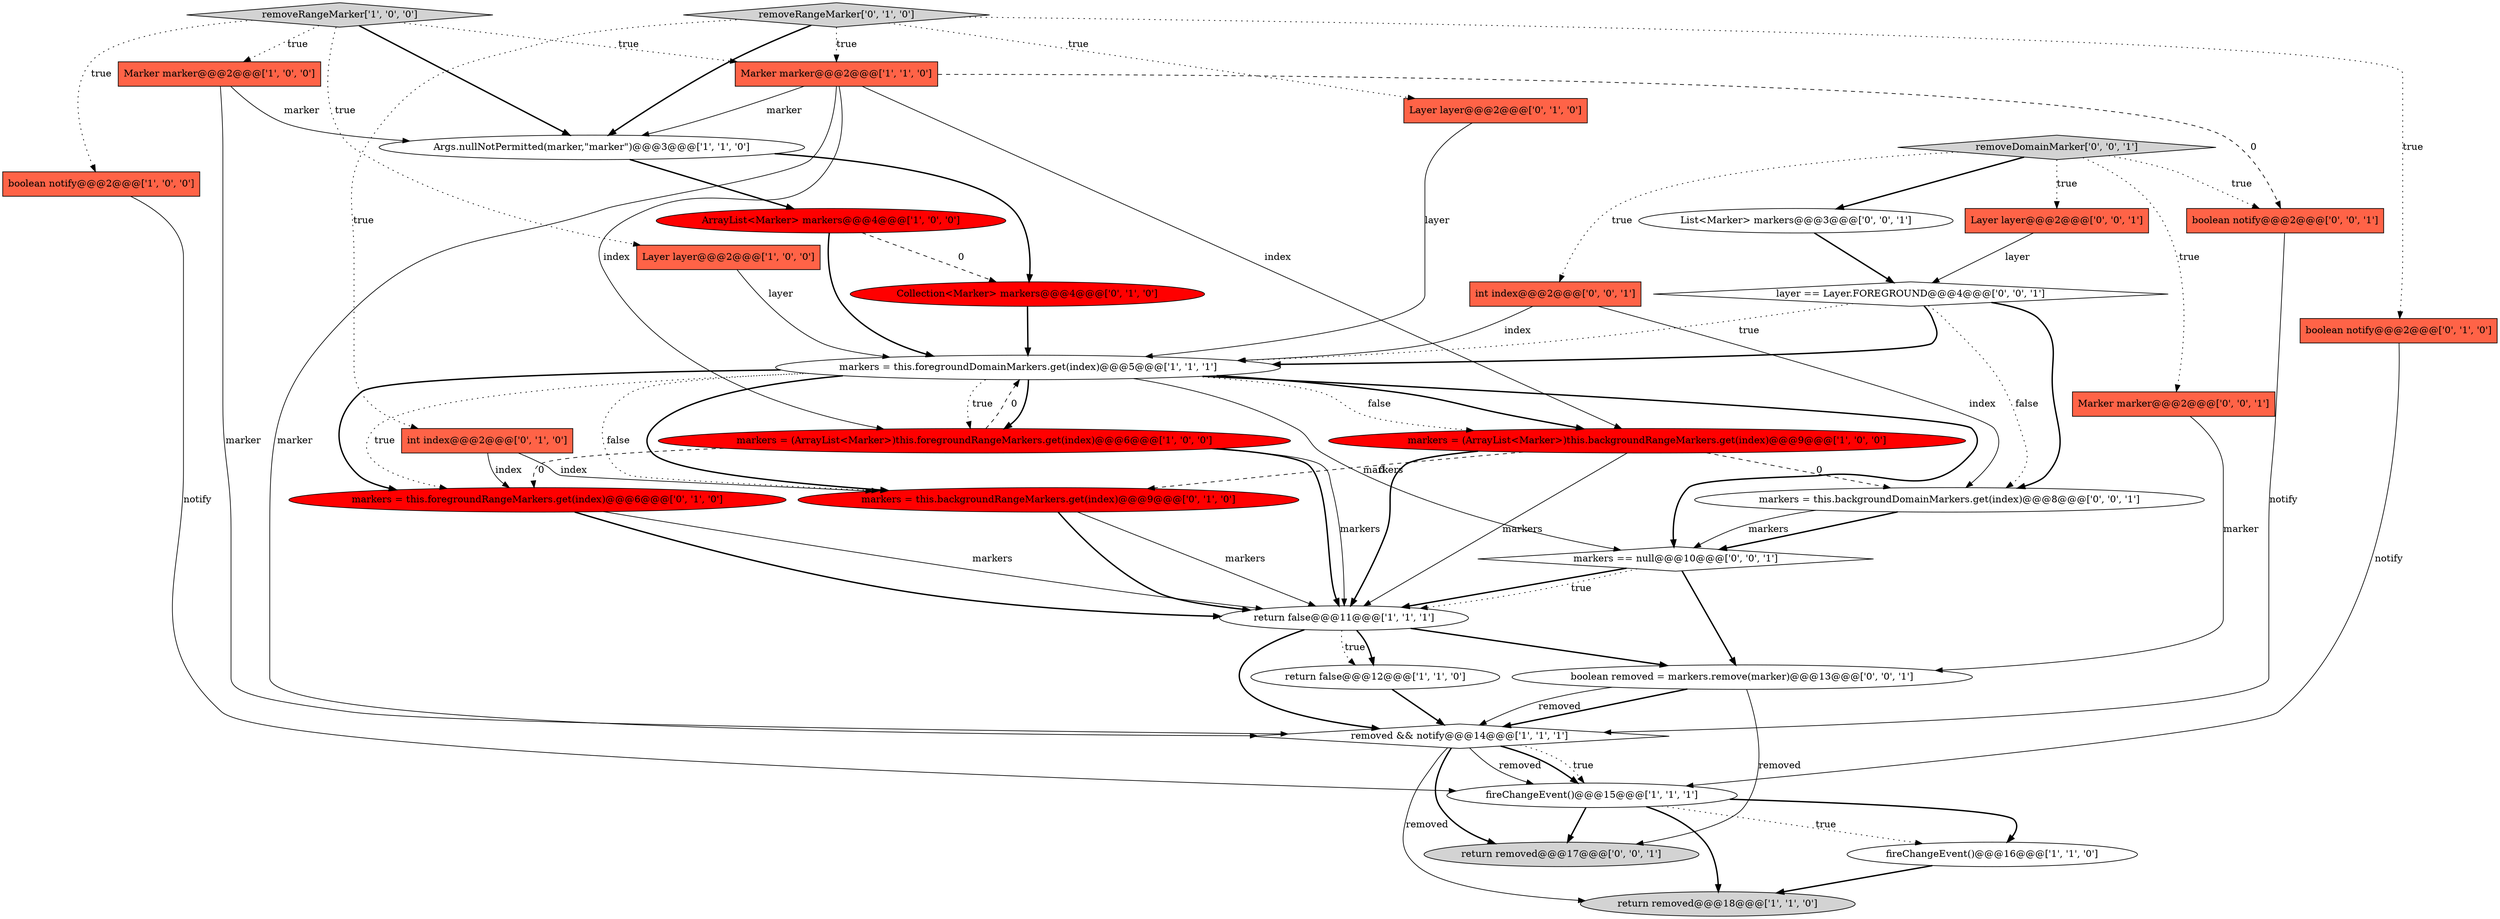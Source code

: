 digraph {
20 [style = filled, label = "markers = this.foregroundRangeMarkers.get(index)@@@6@@@['0', '1', '0']", fillcolor = red, shape = ellipse image = "AAA1AAABBB2BBB"];
9 [style = filled, label = "Marker marker@@@2@@@['1', '1', '0']", fillcolor = tomato, shape = box image = "AAA0AAABBB1BBB"];
17 [style = filled, label = "Layer layer@@@2@@@['0', '1', '0']", fillcolor = tomato, shape = box image = "AAA0AAABBB2BBB"];
8 [style = filled, label = "markers = (ArrayList<Marker>)this.foregroundRangeMarkers.get(index)@@@6@@@['1', '0', '0']", fillcolor = red, shape = ellipse image = "AAA1AAABBB1BBB"];
15 [style = filled, label = "fireChangeEvent()@@@15@@@['1', '1', '1']", fillcolor = white, shape = ellipse image = "AAA0AAABBB1BBB"];
27 [style = filled, label = "markers = this.backgroundDomainMarkers.get(index)@@@8@@@['0', '0', '1']", fillcolor = white, shape = ellipse image = "AAA0AAABBB3BBB"];
19 [style = filled, label = "Collection<Marker> markers@@@4@@@['0', '1', '0']", fillcolor = red, shape = ellipse image = "AAA1AAABBB2BBB"];
5 [style = filled, label = "removeRangeMarker['1', '0', '0']", fillcolor = lightgray, shape = diamond image = "AAA0AAABBB1BBB"];
25 [style = filled, label = "Layer layer@@@2@@@['0', '0', '1']", fillcolor = tomato, shape = box image = "AAA0AAABBB3BBB"];
22 [style = filled, label = "removeRangeMarker['0', '1', '0']", fillcolor = lightgray, shape = diamond image = "AAA0AAABBB2BBB"];
23 [style = filled, label = "int index@@@2@@@['0', '0', '1']", fillcolor = tomato, shape = box image = "AAA0AAABBB3BBB"];
18 [style = filled, label = "markers = this.backgroundRangeMarkers.get(index)@@@9@@@['0', '1', '0']", fillcolor = red, shape = ellipse image = "AAA1AAABBB2BBB"];
3 [style = filled, label = "Marker marker@@@2@@@['1', '0', '0']", fillcolor = tomato, shape = box image = "AAA0AAABBB1BBB"];
7 [style = filled, label = "markers = (ArrayList<Marker>)this.backgroundRangeMarkers.get(index)@@@9@@@['1', '0', '0']", fillcolor = red, shape = ellipse image = "AAA1AAABBB1BBB"];
33 [style = filled, label = "return removed@@@17@@@['0', '0', '1']", fillcolor = lightgray, shape = ellipse image = "AAA0AAABBB3BBB"];
24 [style = filled, label = "markers == null@@@10@@@['0', '0', '1']", fillcolor = white, shape = diamond image = "AAA0AAABBB3BBB"];
11 [style = filled, label = "removed && notify@@@14@@@['1', '1', '1']", fillcolor = white, shape = diamond image = "AAA0AAABBB1BBB"];
30 [style = filled, label = "layer == Layer.FOREGROUND@@@4@@@['0', '0', '1']", fillcolor = white, shape = diamond image = "AAA0AAABBB3BBB"];
4 [style = filled, label = "Args.nullNotPermitted(marker,\"marker\")@@@3@@@['1', '1', '0']", fillcolor = white, shape = ellipse image = "AAA0AAABBB1BBB"];
12 [style = filled, label = "return false@@@12@@@['1', '1', '0']", fillcolor = white, shape = ellipse image = "AAA0AAABBB1BBB"];
26 [style = filled, label = "removeDomainMarker['0', '0', '1']", fillcolor = lightgray, shape = diamond image = "AAA0AAABBB3BBB"];
6 [style = filled, label = "boolean notify@@@2@@@['1', '0', '0']", fillcolor = tomato, shape = box image = "AAA0AAABBB1BBB"];
21 [style = filled, label = "int index@@@2@@@['0', '1', '0']", fillcolor = tomato, shape = box image = "AAA0AAABBB2BBB"];
2 [style = filled, label = "Layer layer@@@2@@@['1', '0', '0']", fillcolor = tomato, shape = box image = "AAA0AAABBB1BBB"];
13 [style = filled, label = "return removed@@@18@@@['1', '1', '0']", fillcolor = lightgray, shape = ellipse image = "AAA0AAABBB1BBB"];
16 [style = filled, label = "boolean notify@@@2@@@['0', '1', '0']", fillcolor = tomato, shape = box image = "AAA0AAABBB2BBB"];
32 [style = filled, label = "boolean notify@@@2@@@['0', '0', '1']", fillcolor = tomato, shape = box image = "AAA0AAABBB3BBB"];
0 [style = filled, label = "return false@@@11@@@['1', '1', '1']", fillcolor = white, shape = ellipse image = "AAA0AAABBB1BBB"];
14 [style = filled, label = "markers = this.foregroundDomainMarkers.get(index)@@@5@@@['1', '1', '1']", fillcolor = white, shape = ellipse image = "AAA0AAABBB1BBB"];
10 [style = filled, label = "ArrayList<Marker> markers@@@4@@@['1', '0', '0']", fillcolor = red, shape = ellipse image = "AAA1AAABBB1BBB"];
31 [style = filled, label = "Marker marker@@@2@@@['0', '0', '1']", fillcolor = tomato, shape = box image = "AAA0AAABBB3BBB"];
29 [style = filled, label = "List<Marker> markers@@@3@@@['0', '0', '1']", fillcolor = white, shape = ellipse image = "AAA0AAABBB3BBB"];
28 [style = filled, label = "boolean removed = markers.remove(marker)@@@13@@@['0', '0', '1']", fillcolor = white, shape = ellipse image = "AAA0AAABBB3BBB"];
1 [style = filled, label = "fireChangeEvent()@@@16@@@['1', '1', '0']", fillcolor = white, shape = ellipse image = "AAA0AAABBB1BBB"];
14->24 [style = bold, label=""];
0->12 [style = dotted, label="true"];
29->30 [style = bold, label=""];
20->0 [style = bold, label=""];
9->8 [style = solid, label="index"];
14->18 [style = dotted, label="false"];
1->13 [style = bold, label=""];
14->7 [style = bold, label=""];
22->4 [style = bold, label=""];
8->0 [style = bold, label=""];
9->7 [style = solid, label="index"];
22->16 [style = dotted, label="true"];
11->33 [style = bold, label=""];
30->14 [style = bold, label=""];
5->9 [style = dotted, label="true"];
11->15 [style = dotted, label="true"];
18->0 [style = bold, label=""];
14->20 [style = bold, label=""];
24->28 [style = bold, label=""];
15->13 [style = bold, label=""];
10->14 [style = bold, label=""];
24->0 [style = bold, label=""];
11->15 [style = solid, label="removed"];
20->0 [style = solid, label="markers"];
11->13 [style = solid, label="removed"];
12->11 [style = bold, label=""];
4->19 [style = bold, label=""];
30->27 [style = bold, label=""];
5->6 [style = dotted, label="true"];
7->0 [style = bold, label=""];
26->23 [style = dotted, label="true"];
5->3 [style = dotted, label="true"];
7->0 [style = solid, label="markers"];
3->4 [style = solid, label="marker"];
26->32 [style = dotted, label="true"];
8->0 [style = solid, label="markers"];
24->0 [style = dotted, label="true"];
14->18 [style = bold, label=""];
14->8 [style = bold, label=""];
18->0 [style = solid, label="markers"];
22->9 [style = dotted, label="true"];
15->33 [style = bold, label=""];
22->21 [style = dotted, label="true"];
4->10 [style = bold, label=""];
16->15 [style = solid, label="notify"];
0->12 [style = bold, label=""];
0->11 [style = bold, label=""];
8->14 [style = dashed, label="0"];
21->18 [style = solid, label="index"];
25->30 [style = solid, label="layer"];
2->14 [style = solid, label="layer"];
9->32 [style = dashed, label="0"];
30->14 [style = dotted, label="true"];
26->31 [style = dotted, label="true"];
3->11 [style = solid, label="marker"];
19->14 [style = bold, label=""];
23->14 [style = solid, label="index"];
5->4 [style = bold, label=""];
14->8 [style = dotted, label="true"];
27->24 [style = bold, label=""];
23->27 [style = solid, label="index"];
5->2 [style = dotted, label="true"];
15->1 [style = bold, label=""];
17->14 [style = solid, label="layer"];
7->18 [style = dashed, label="0"];
26->25 [style = dotted, label="true"];
10->19 [style = dashed, label="0"];
28->33 [style = solid, label="removed"];
26->29 [style = bold, label=""];
6->15 [style = solid, label="notify"];
28->11 [style = bold, label=""];
21->20 [style = solid, label="index"];
14->7 [style = dotted, label="false"];
8->20 [style = dashed, label="0"];
11->15 [style = bold, label=""];
7->27 [style = dashed, label="0"];
27->24 [style = solid, label="markers"];
14->20 [style = dotted, label="true"];
31->28 [style = solid, label="marker"];
9->11 [style = solid, label="marker"];
28->11 [style = solid, label="removed"];
15->1 [style = dotted, label="true"];
9->4 [style = solid, label="marker"];
30->27 [style = dotted, label="false"];
32->11 [style = solid, label="notify"];
22->17 [style = dotted, label="true"];
14->24 [style = solid, label="markers"];
0->28 [style = bold, label=""];
}

